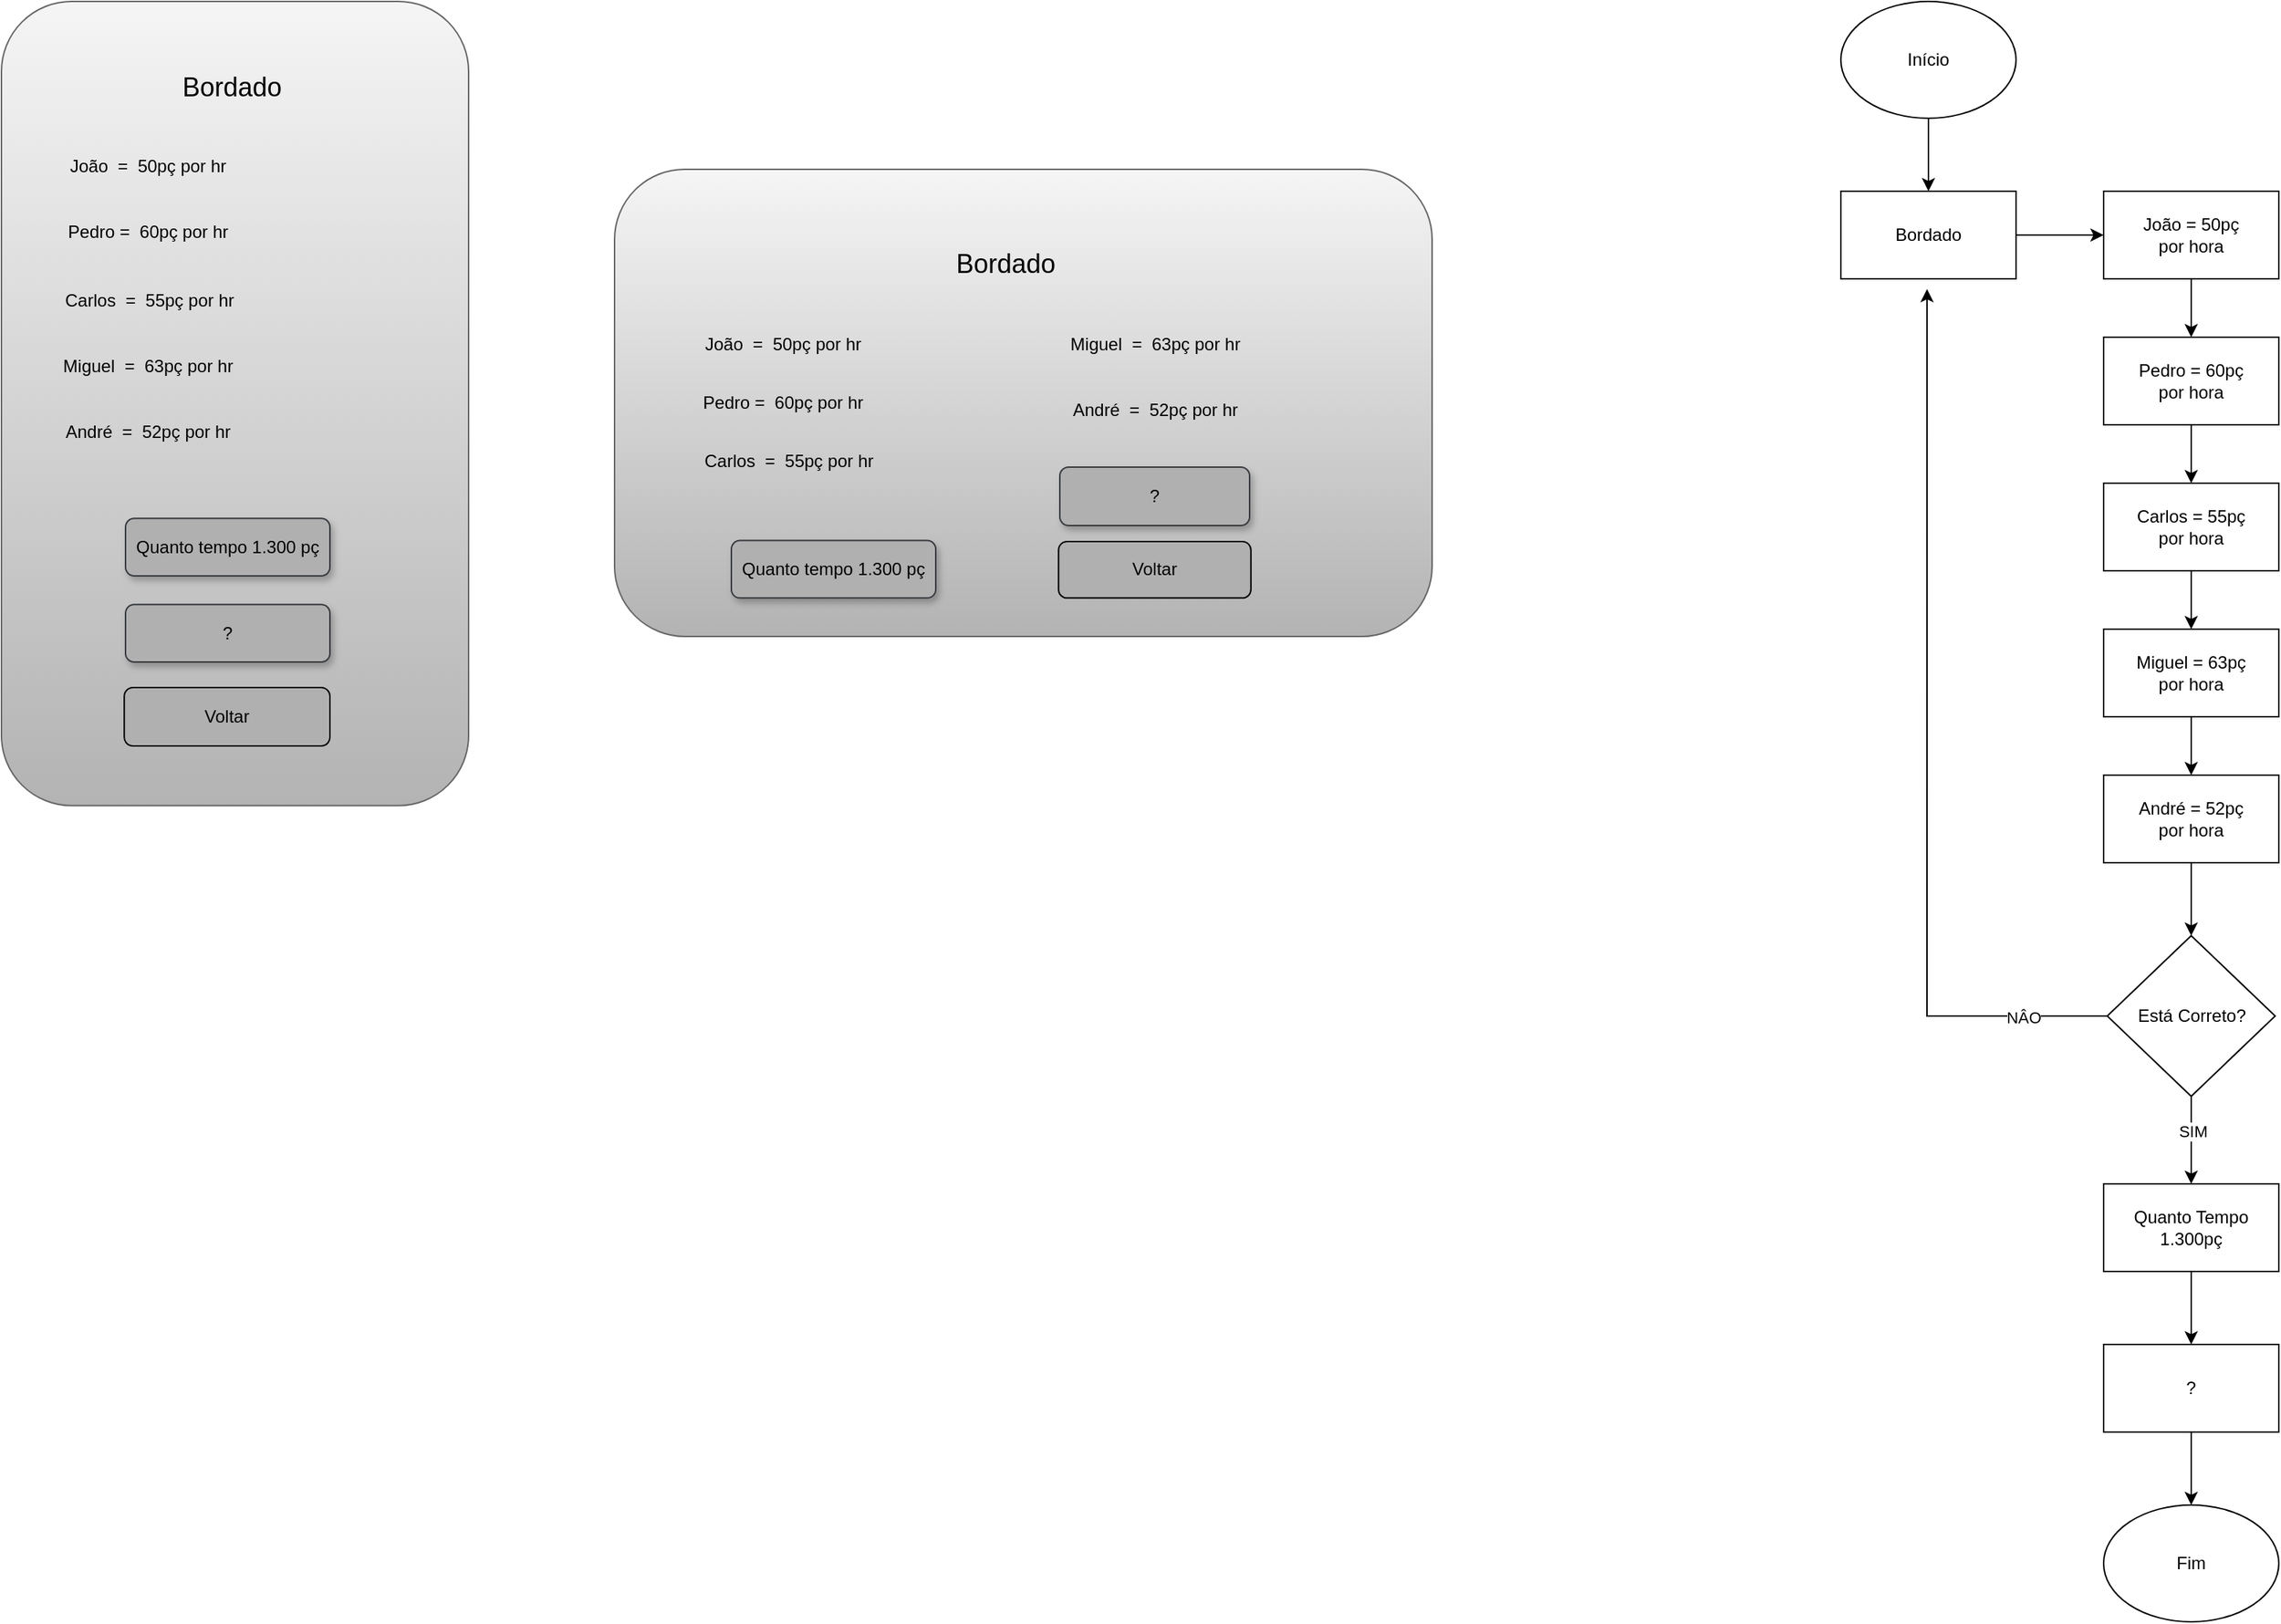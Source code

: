 <mxfile version="24.5.4" type="device">
  <diagram name="Página-1" id="yADrwSFaYpPm7iIRflgv">
    <mxGraphModel dx="2049" dy="1117" grid="1" gridSize="10" guides="1" tooltips="1" connect="1" arrows="1" fold="1" page="1" pageScale="1" pageWidth="827" pageHeight="1169" math="0" shadow="0">
      <root>
        <mxCell id="0" />
        <mxCell id="1" parent="0" />
        <mxCell id="hCP1LDk-JaAnfwMAVC_l-1" value="" style="group" parent="1" vertex="1" connectable="0">
          <mxGeometry x="160" y="80" width="320" height="560" as="geometry" />
        </mxCell>
        <mxCell id="hCP1LDk-JaAnfwMAVC_l-2" value="" style="rounded=1;whiteSpace=wrap;html=1;fillColor=#f5f5f5;gradientColor=#b3b3b3;strokeColor=#666666;container=1;" parent="hCP1LDk-JaAnfwMAVC_l-1" vertex="1">
          <mxGeometry width="320" height="550.849" as="geometry" />
        </mxCell>
        <mxCell id="hCP1LDk-JaAnfwMAVC_l-3" value="André&amp;nbsp; =&amp;nbsp; 52pç por hr" style="text;html=1;align=center;verticalAlign=middle;resizable=0;points=[];autosize=1;strokeColor=none;fillColor=none;" parent="hCP1LDk-JaAnfwMAVC_l-2" vertex="1">
          <mxGeometry x="30" y="280.097" width="140" height="30" as="geometry" />
        </mxCell>
        <mxCell id="hCP1LDk-JaAnfwMAVC_l-4" value="Miguel&amp;nbsp; =&amp;nbsp; 63pç por hr" style="text;html=1;align=center;verticalAlign=middle;resizable=0;points=[];autosize=1;strokeColor=none;fillColor=none;" parent="hCP1LDk-JaAnfwMAVC_l-2" vertex="1">
          <mxGeometry x="30" y="234.908" width="140" height="30" as="geometry" />
        </mxCell>
        <mxCell id="hCP1LDk-JaAnfwMAVC_l-5" value="Carlos&amp;nbsp; =&amp;nbsp; 55pç por hr" style="text;html=1;align=center;verticalAlign=middle;resizable=0;points=[];autosize=1;strokeColor=none;fillColor=none;" parent="hCP1LDk-JaAnfwMAVC_l-2" vertex="1">
          <mxGeometry x="31" y="189.846" width="140" height="30" as="geometry" />
        </mxCell>
        <mxCell id="hCP1LDk-JaAnfwMAVC_l-6" value="Pedro =&amp;nbsp; 60pç por hr" style="text;html=1;align=center;verticalAlign=middle;resizable=0;points=[];autosize=1;strokeColor=none;fillColor=none;" parent="hCP1LDk-JaAnfwMAVC_l-2" vertex="1">
          <mxGeometry x="35" y="142.631" width="130" height="30" as="geometry" />
        </mxCell>
        <mxCell id="hCP1LDk-JaAnfwMAVC_l-7" value="João&amp;nbsp; =&amp;nbsp; 50pç por hr" style="text;html=1;align=center;verticalAlign=middle;resizable=0;points=[];autosize=1;strokeColor=none;fillColor=none;" parent="hCP1LDk-JaAnfwMAVC_l-2" vertex="1">
          <mxGeometry x="35" y="98.366" width="130" height="30" as="geometry" />
        </mxCell>
        <mxCell id="hCP1LDk-JaAnfwMAVC_l-8" value="&lt;font style=&quot;font-size: 18px;&quot;&gt;Bordado&amp;nbsp;&lt;/font&gt;" style="text;html=1;align=center;verticalAlign=middle;resizable=0;points=[];autosize=1;strokeColor=none;fillColor=none;" parent="hCP1LDk-JaAnfwMAVC_l-2" vertex="1">
          <mxGeometry x="110" y="39.346" width="100" height="40" as="geometry" />
        </mxCell>
        <mxCell id="hCP1LDk-JaAnfwMAVC_l-9" value="?" style="rounded=1;whiteSpace=wrap;html=1;fillColor=#B0B0B0;strokeColor=#36393d;shadow=1;" parent="hCP1LDk-JaAnfwMAVC_l-2" vertex="1">
          <mxGeometry x="85" y="413.137" width="140" height="39.346" as="geometry" />
        </mxCell>
        <mxCell id="hCP1LDk-JaAnfwMAVC_l-10" value="Quanto tempo 1.300 pç" style="rounded=1;whiteSpace=wrap;html=1;fillColor=#B0B0B0;strokeColor=#36393d;shadow=1;" parent="hCP1LDk-JaAnfwMAVC_l-2" vertex="1">
          <mxGeometry x="85" y="354.117" width="140" height="39.346" as="geometry" />
        </mxCell>
        <mxCell id="hCP1LDk-JaAnfwMAVC_l-11" value="Voltar" style="rounded=1;whiteSpace=wrap;html=1;fillColor=#B0B0B0;container=0;" parent="hCP1LDk-JaAnfwMAVC_l-2" vertex="1">
          <mxGeometry x="84.12" y="470" width="140.88" height="40" as="geometry" />
        </mxCell>
        <mxCell id="hCP1LDk-JaAnfwMAVC_l-12" value="" style="rounded=1;whiteSpace=wrap;html=1;fillColor=#f5f5f5;gradientColor=#b3b3b3;strokeColor=#666666;" parent="1" vertex="1">
          <mxGeometry x="580" y="195" width="560" height="320" as="geometry" />
        </mxCell>
        <mxCell id="hCP1LDk-JaAnfwMAVC_l-13" value="&lt;font style=&quot;font-size: 18px;&quot;&gt;Bordado&amp;nbsp;&lt;/font&gt;" style="text;html=1;align=center;verticalAlign=middle;resizable=0;points=[];autosize=1;strokeColor=none;fillColor=none;" parent="1" vertex="1">
          <mxGeometry x="800" y="239.996" width="100" height="40" as="geometry" />
        </mxCell>
        <mxCell id="hCP1LDk-JaAnfwMAVC_l-14" value="João&amp;nbsp; =&amp;nbsp; 50pç por hr" style="text;html=1;align=center;verticalAlign=middle;resizable=0;points=[];autosize=1;strokeColor=none;fillColor=none;" parent="1" vertex="1">
          <mxGeometry x="630" y="299.996" width="130" height="30" as="geometry" />
        </mxCell>
        <mxCell id="hCP1LDk-JaAnfwMAVC_l-15" value="Pedro =&amp;nbsp; 60pç por hr" style="text;html=1;align=center;verticalAlign=middle;resizable=0;points=[];autosize=1;strokeColor=none;fillColor=none;" parent="1" vertex="1">
          <mxGeometry x="630" y="340.001" width="130" height="30" as="geometry" />
        </mxCell>
        <mxCell id="hCP1LDk-JaAnfwMAVC_l-16" value="Carlos&amp;nbsp; =&amp;nbsp; 55pç por hr" style="text;html=1;align=center;verticalAlign=middle;resizable=0;points=[];autosize=1;strokeColor=none;fillColor=none;" parent="1" vertex="1">
          <mxGeometry x="629" y="379.996" width="140" height="30" as="geometry" />
        </mxCell>
        <mxCell id="hCP1LDk-JaAnfwMAVC_l-17" value="Miguel&amp;nbsp; =&amp;nbsp; 63pç por hr" style="text;html=1;align=center;verticalAlign=middle;resizable=0;points=[];autosize=1;strokeColor=none;fillColor=none;" parent="1" vertex="1">
          <mxGeometry x="880" y="299.998" width="140" height="30" as="geometry" />
        </mxCell>
        <mxCell id="hCP1LDk-JaAnfwMAVC_l-18" value="André&amp;nbsp; =&amp;nbsp; 52pç por hr" style="text;html=1;align=center;verticalAlign=middle;resizable=0;points=[];autosize=1;strokeColor=none;fillColor=none;" parent="1" vertex="1">
          <mxGeometry x="880" y="344.997" width="140" height="30" as="geometry" />
        </mxCell>
        <mxCell id="hCP1LDk-JaAnfwMAVC_l-19" value="Quanto tempo 1.300 pç" style="rounded=1;whiteSpace=wrap;html=1;fillColor=#B0B0B0;strokeColor=#36393d;shadow=1;" parent="1" vertex="1">
          <mxGeometry x="660" y="449.307" width="140" height="39.346" as="geometry" />
        </mxCell>
        <mxCell id="hCP1LDk-JaAnfwMAVC_l-20" value="?" style="rounded=1;whiteSpace=wrap;html=1;fillColor=#B0B0B0;strokeColor=#36393d;shadow=1;" parent="1" vertex="1">
          <mxGeometry x="885" y="399" width="130" height="40" as="geometry" />
        </mxCell>
        <mxCell id="hCP1LDk-JaAnfwMAVC_l-21" value="Voltar" style="rounded=1;whiteSpace=wrap;html=1;fillColor=#B0B0B0;container=0;" parent="1" vertex="1">
          <mxGeometry x="884.118" y="450.003" width="131.765" height="38.656" as="geometry" />
        </mxCell>
        <mxCell id="hCP1LDk-JaAnfwMAVC_l-24" value="" style="edgeStyle=orthogonalEdgeStyle;rounded=0;orthogonalLoop=1;jettySize=auto;html=1;" parent="1" source="hCP1LDk-JaAnfwMAVC_l-22" target="hCP1LDk-JaAnfwMAVC_l-23" edge="1">
          <mxGeometry relative="1" as="geometry" />
        </mxCell>
        <mxCell id="hCP1LDk-JaAnfwMAVC_l-22" value="Início" style="ellipse;whiteSpace=wrap;html=1;" parent="1" vertex="1">
          <mxGeometry x="1420" y="80" width="120" height="80" as="geometry" />
        </mxCell>
        <mxCell id="hCP1LDk-JaAnfwMAVC_l-26" value="" style="edgeStyle=orthogonalEdgeStyle;rounded=0;orthogonalLoop=1;jettySize=auto;html=1;" parent="1" source="hCP1LDk-JaAnfwMAVC_l-23" target="hCP1LDk-JaAnfwMAVC_l-25" edge="1">
          <mxGeometry relative="1" as="geometry" />
        </mxCell>
        <mxCell id="hCP1LDk-JaAnfwMAVC_l-23" value="Bordado" style="rounded=0;whiteSpace=wrap;html=1;" parent="1" vertex="1">
          <mxGeometry x="1420" y="210" width="120" height="60" as="geometry" />
        </mxCell>
        <mxCell id="hCP1LDk-JaAnfwMAVC_l-28" value="" style="edgeStyle=orthogonalEdgeStyle;rounded=0;orthogonalLoop=1;jettySize=auto;html=1;" parent="1" source="hCP1LDk-JaAnfwMAVC_l-25" target="hCP1LDk-JaAnfwMAVC_l-27" edge="1">
          <mxGeometry relative="1" as="geometry" />
        </mxCell>
        <mxCell id="hCP1LDk-JaAnfwMAVC_l-25" value="João = 50pç&lt;div&gt;por hora&lt;/div&gt;" style="rounded=0;whiteSpace=wrap;html=1;" parent="1" vertex="1">
          <mxGeometry x="1600" y="210" width="120" height="60" as="geometry" />
        </mxCell>
        <mxCell id="hCP1LDk-JaAnfwMAVC_l-30" value="" style="edgeStyle=orthogonalEdgeStyle;rounded=0;orthogonalLoop=1;jettySize=auto;html=1;" parent="1" source="hCP1LDk-JaAnfwMAVC_l-27" target="hCP1LDk-JaAnfwMAVC_l-29" edge="1">
          <mxGeometry relative="1" as="geometry" />
        </mxCell>
        <mxCell id="hCP1LDk-JaAnfwMAVC_l-27" value="Pedro = 60pç&lt;div&gt;por hora&lt;/div&gt;" style="rounded=0;whiteSpace=wrap;html=1;" parent="1" vertex="1">
          <mxGeometry x="1600" y="310" width="120" height="60" as="geometry" />
        </mxCell>
        <mxCell id="hCP1LDk-JaAnfwMAVC_l-32" value="" style="edgeStyle=orthogonalEdgeStyle;rounded=0;orthogonalLoop=1;jettySize=auto;html=1;" parent="1" source="hCP1LDk-JaAnfwMAVC_l-29" target="hCP1LDk-JaAnfwMAVC_l-31" edge="1">
          <mxGeometry relative="1" as="geometry" />
        </mxCell>
        <mxCell id="hCP1LDk-JaAnfwMAVC_l-29" value="Carlos = 55pç&lt;div&gt;por hora&lt;/div&gt;" style="rounded=0;whiteSpace=wrap;html=1;" parent="1" vertex="1">
          <mxGeometry x="1600" y="410" width="120" height="60" as="geometry" />
        </mxCell>
        <mxCell id="hCP1LDk-JaAnfwMAVC_l-34" value="" style="edgeStyle=orthogonalEdgeStyle;rounded=0;orthogonalLoop=1;jettySize=auto;html=1;" parent="1" source="hCP1LDk-JaAnfwMAVC_l-31" target="hCP1LDk-JaAnfwMAVC_l-33" edge="1">
          <mxGeometry relative="1" as="geometry" />
        </mxCell>
        <mxCell id="hCP1LDk-JaAnfwMAVC_l-31" value="Miguel = 63pç&lt;div&gt;por hora&lt;/div&gt;" style="rounded=0;whiteSpace=wrap;html=1;" parent="1" vertex="1">
          <mxGeometry x="1600" y="510" width="120" height="60" as="geometry" />
        </mxCell>
        <mxCell id="hCP1LDk-JaAnfwMAVC_l-36" value="" style="edgeStyle=orthogonalEdgeStyle;rounded=0;orthogonalLoop=1;jettySize=auto;html=1;" parent="1" source="hCP1LDk-JaAnfwMAVC_l-33" target="hCP1LDk-JaAnfwMAVC_l-35" edge="1">
          <mxGeometry relative="1" as="geometry" />
        </mxCell>
        <mxCell id="hCP1LDk-JaAnfwMAVC_l-33" value="André = 52pç&lt;div&gt;por hora&lt;/div&gt;" style="rounded=0;whiteSpace=wrap;html=1;" parent="1" vertex="1">
          <mxGeometry x="1600" y="610" width="120" height="60" as="geometry" />
        </mxCell>
        <mxCell id="hCP1LDk-JaAnfwMAVC_l-39" value="" style="edgeStyle=orthogonalEdgeStyle;rounded=0;orthogonalLoop=1;jettySize=auto;html=1;" parent="1" source="hCP1LDk-JaAnfwMAVC_l-35" target="hCP1LDk-JaAnfwMAVC_l-38" edge="1">
          <mxGeometry relative="1" as="geometry" />
        </mxCell>
        <mxCell id="hCP1LDk-JaAnfwMAVC_l-41" value="SIM" style="edgeLabel;html=1;align=center;verticalAlign=middle;resizable=0;points=[];" parent="hCP1LDk-JaAnfwMAVC_l-39" vertex="1" connectable="0">
          <mxGeometry x="-0.2" y="1" relative="1" as="geometry">
            <mxPoint as="offset" />
          </mxGeometry>
        </mxCell>
        <mxCell id="hCP1LDk-JaAnfwMAVC_l-35" value="Está Correto?" style="rhombus;whiteSpace=wrap;html=1;" parent="1" vertex="1">
          <mxGeometry x="1602.5" y="720" width="115" height="110" as="geometry" />
        </mxCell>
        <mxCell id="hCP1LDk-JaAnfwMAVC_l-37" value="" style="endArrow=classic;html=1;rounded=0;exitX=0;exitY=0.5;exitDx=0;exitDy=0;entryX=0.492;entryY=1.117;entryDx=0;entryDy=0;entryPerimeter=0;" parent="1" source="hCP1LDk-JaAnfwMAVC_l-35" target="hCP1LDk-JaAnfwMAVC_l-23" edge="1">
          <mxGeometry width="50" height="50" relative="1" as="geometry">
            <mxPoint x="1210" y="550" as="sourcePoint" />
            <mxPoint x="1260" y="500" as="targetPoint" />
            <Array as="points">
              <mxPoint x="1479" y="775" />
            </Array>
          </mxGeometry>
        </mxCell>
        <mxCell id="hCP1LDk-JaAnfwMAVC_l-40" value="NÂO" style="edgeLabel;html=1;align=center;verticalAlign=middle;resizable=0;points=[];" parent="hCP1LDk-JaAnfwMAVC_l-37" vertex="1" connectable="0">
          <mxGeometry x="-0.815" y="1" relative="1" as="geometry">
            <mxPoint as="offset" />
          </mxGeometry>
        </mxCell>
        <mxCell id="hCP1LDk-JaAnfwMAVC_l-43" value="" style="edgeStyle=orthogonalEdgeStyle;rounded=0;orthogonalLoop=1;jettySize=auto;html=1;" parent="1" source="hCP1LDk-JaAnfwMAVC_l-38" target="hCP1LDk-JaAnfwMAVC_l-42" edge="1">
          <mxGeometry relative="1" as="geometry" />
        </mxCell>
        <mxCell id="hCP1LDk-JaAnfwMAVC_l-38" value="Quanto Tempo&lt;div&gt;1.300pç&lt;/div&gt;" style="rounded=0;whiteSpace=wrap;html=1;" parent="1" vertex="1">
          <mxGeometry x="1600" y="890" width="120" height="60" as="geometry" />
        </mxCell>
        <mxCell id="hCP1LDk-JaAnfwMAVC_l-45" value="" style="edgeStyle=orthogonalEdgeStyle;rounded=0;orthogonalLoop=1;jettySize=auto;html=1;" parent="1" source="hCP1LDk-JaAnfwMAVC_l-42" target="hCP1LDk-JaAnfwMAVC_l-44" edge="1">
          <mxGeometry relative="1" as="geometry" />
        </mxCell>
        <mxCell id="hCP1LDk-JaAnfwMAVC_l-42" value="?" style="rounded=0;whiteSpace=wrap;html=1;" parent="1" vertex="1">
          <mxGeometry x="1600" y="1000" width="120" height="60" as="geometry" />
        </mxCell>
        <mxCell id="hCP1LDk-JaAnfwMAVC_l-44" value="Fim" style="ellipse;whiteSpace=wrap;html=1;" parent="1" vertex="1">
          <mxGeometry x="1600" y="1110" width="120" height="80" as="geometry" />
        </mxCell>
      </root>
    </mxGraphModel>
  </diagram>
</mxfile>
